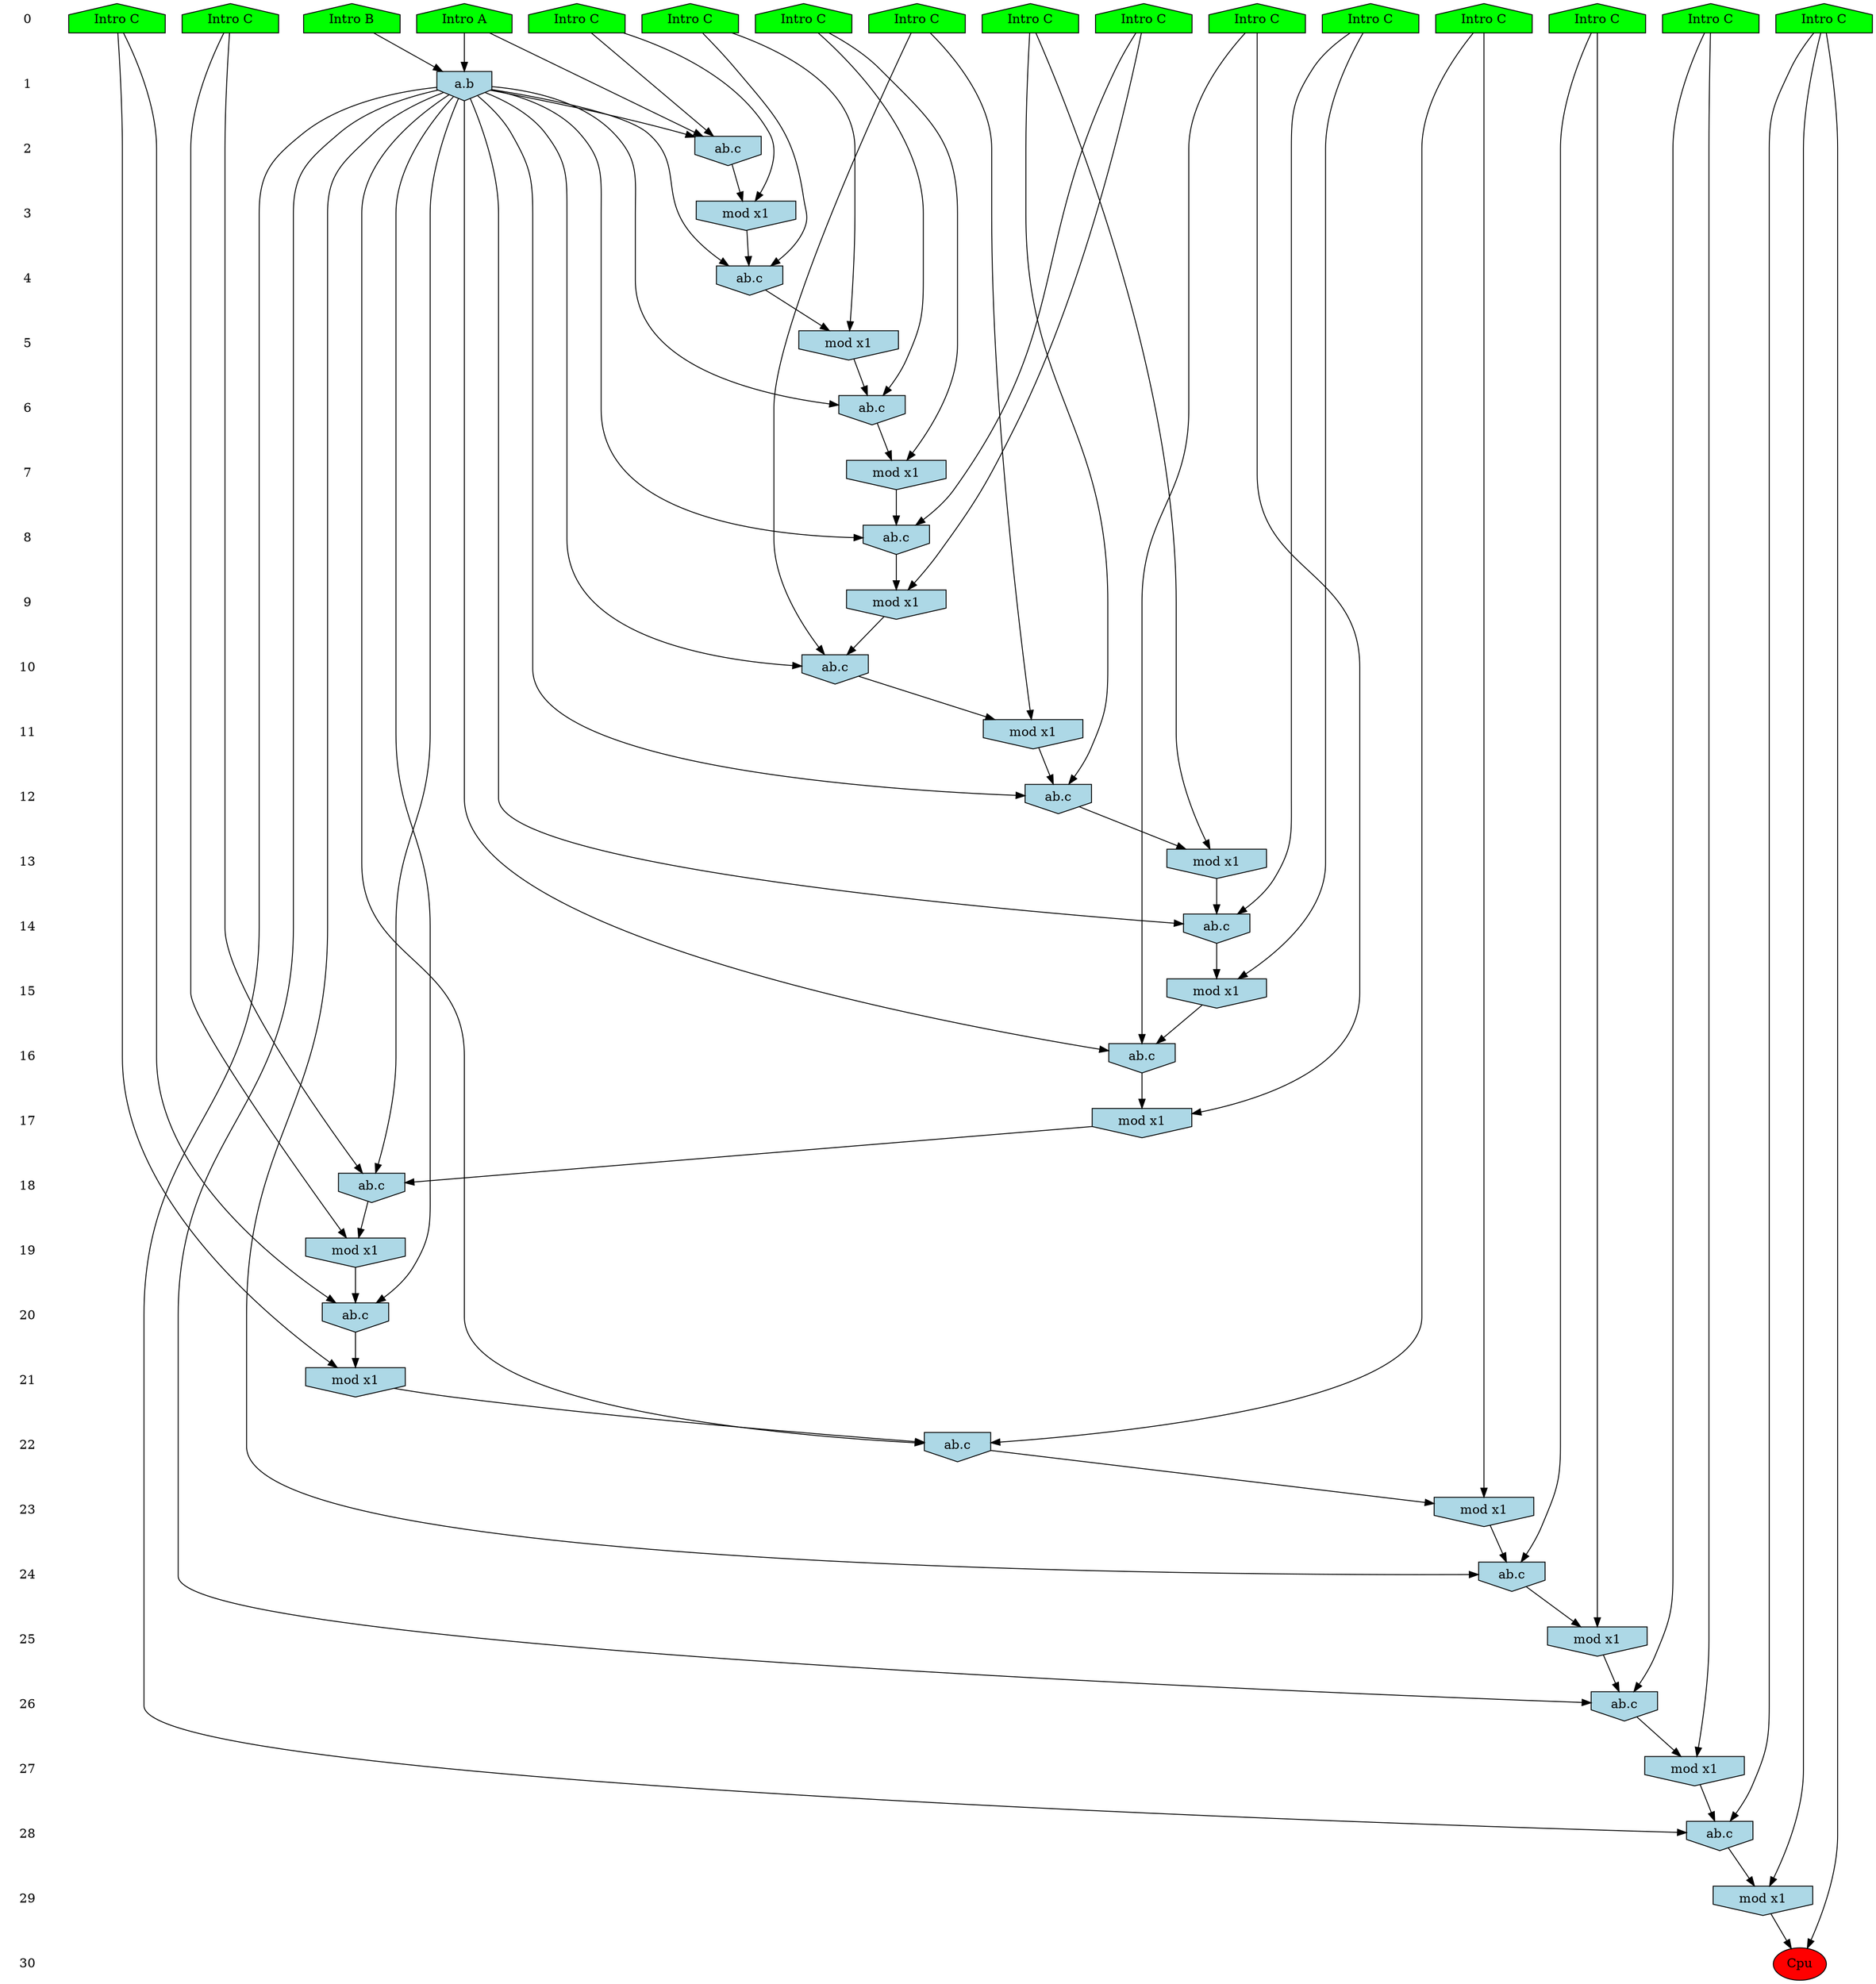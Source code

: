 /* Compression of 1 causal flows obtained in average at 2.027341E+01 t.u */
/* Compressed causal flows were: [3760] */
digraph G{
 ranksep=.5 ; 
{ rank = same ; "0" [shape=plaintext] ; node_1 [label ="Intro B", shape=house, style=filled, fillcolor=green] ;
node_2 [label ="Intro A", shape=house, style=filled, fillcolor=green] ;
node_3 [label ="Intro C", shape=house, style=filled, fillcolor=green] ;
node_4 [label ="Intro C", shape=house, style=filled, fillcolor=green] ;
node_5 [label ="Intro C", shape=house, style=filled, fillcolor=green] ;
node_6 [label ="Intro C", shape=house, style=filled, fillcolor=green] ;
node_7 [label ="Intro C", shape=house, style=filled, fillcolor=green] ;
node_8 [label ="Intro C", shape=house, style=filled, fillcolor=green] ;
node_9 [label ="Intro C", shape=house, style=filled, fillcolor=green] ;
node_10 [label ="Intro C", shape=house, style=filled, fillcolor=green] ;
node_11 [label ="Intro C", shape=house, style=filled, fillcolor=green] ;
node_12 [label ="Intro C", shape=house, style=filled, fillcolor=green] ;
node_13 [label ="Intro C", shape=house, style=filled, fillcolor=green] ;
node_14 [label ="Intro C", shape=house, style=filled, fillcolor=green] ;
node_15 [label ="Intro C", shape=house, style=filled, fillcolor=green] ;
node_16 [label ="Intro C", shape=house, style=filled, fillcolor=green] ;
}
{ rank = same ; "1" [shape=plaintext] ; node_17 [label="a.b", shape=invhouse, style=filled, fillcolor = lightblue] ;
}
{ rank = same ; "2" [shape=plaintext] ; node_18 [label="ab.c", shape=invhouse, style=filled, fillcolor = lightblue] ;
}
{ rank = same ; "3" [shape=plaintext] ; node_19 [label="mod x1", shape=invhouse, style=filled, fillcolor = lightblue] ;
}
{ rank = same ; "4" [shape=plaintext] ; node_20 [label="ab.c", shape=invhouse, style=filled, fillcolor = lightblue] ;
}
{ rank = same ; "5" [shape=plaintext] ; node_21 [label="mod x1", shape=invhouse, style=filled, fillcolor = lightblue] ;
}
{ rank = same ; "6" [shape=plaintext] ; node_22 [label="ab.c", shape=invhouse, style=filled, fillcolor = lightblue] ;
}
{ rank = same ; "7" [shape=plaintext] ; node_23 [label="mod x1", shape=invhouse, style=filled, fillcolor = lightblue] ;
}
{ rank = same ; "8" [shape=plaintext] ; node_24 [label="ab.c", shape=invhouse, style=filled, fillcolor = lightblue] ;
}
{ rank = same ; "9" [shape=plaintext] ; node_25 [label="mod x1", shape=invhouse, style=filled, fillcolor = lightblue] ;
}
{ rank = same ; "10" [shape=plaintext] ; node_26 [label="ab.c", shape=invhouse, style=filled, fillcolor = lightblue] ;
}
{ rank = same ; "11" [shape=plaintext] ; node_27 [label="mod x1", shape=invhouse, style=filled, fillcolor = lightblue] ;
}
{ rank = same ; "12" [shape=plaintext] ; node_28 [label="ab.c", shape=invhouse, style=filled, fillcolor = lightblue] ;
}
{ rank = same ; "13" [shape=plaintext] ; node_29 [label="mod x1", shape=invhouse, style=filled, fillcolor = lightblue] ;
}
{ rank = same ; "14" [shape=plaintext] ; node_30 [label="ab.c", shape=invhouse, style=filled, fillcolor = lightblue] ;
}
{ rank = same ; "15" [shape=plaintext] ; node_31 [label="mod x1", shape=invhouse, style=filled, fillcolor = lightblue] ;
}
{ rank = same ; "16" [shape=plaintext] ; node_32 [label="ab.c", shape=invhouse, style=filled, fillcolor = lightblue] ;
}
{ rank = same ; "17" [shape=plaintext] ; node_33 [label="mod x1", shape=invhouse, style=filled, fillcolor = lightblue] ;
}
{ rank = same ; "18" [shape=plaintext] ; node_34 [label="ab.c", shape=invhouse, style=filled, fillcolor = lightblue] ;
}
{ rank = same ; "19" [shape=plaintext] ; node_35 [label="mod x1", shape=invhouse, style=filled, fillcolor = lightblue] ;
}
{ rank = same ; "20" [shape=plaintext] ; node_36 [label="ab.c", shape=invhouse, style=filled, fillcolor = lightblue] ;
}
{ rank = same ; "21" [shape=plaintext] ; node_37 [label="mod x1", shape=invhouse, style=filled, fillcolor = lightblue] ;
}
{ rank = same ; "22" [shape=plaintext] ; node_38 [label="ab.c", shape=invhouse, style=filled, fillcolor = lightblue] ;
}
{ rank = same ; "23" [shape=plaintext] ; node_39 [label="mod x1", shape=invhouse, style=filled, fillcolor = lightblue] ;
}
{ rank = same ; "24" [shape=plaintext] ; node_40 [label="ab.c", shape=invhouse, style=filled, fillcolor = lightblue] ;
}
{ rank = same ; "25" [shape=plaintext] ; node_41 [label="mod x1", shape=invhouse, style=filled, fillcolor = lightblue] ;
}
{ rank = same ; "26" [shape=plaintext] ; node_42 [label="ab.c", shape=invhouse, style=filled, fillcolor = lightblue] ;
}
{ rank = same ; "27" [shape=plaintext] ; node_43 [label="mod x1", shape=invhouse, style=filled, fillcolor = lightblue] ;
}
{ rank = same ; "28" [shape=plaintext] ; node_44 [label="ab.c", shape=invhouse, style=filled, fillcolor = lightblue] ;
}
{ rank = same ; "29" [shape=plaintext] ; node_45 [label="mod x1", shape=invhouse, style=filled, fillcolor = lightblue] ;
}
{ rank = same ; "30" [shape=plaintext] ; node_46 [label ="Cpu", style=filled, fillcolor=red] ;
}
"0" -> "1" [style="invis"]; 
"1" -> "2" [style="invis"]; 
"2" -> "3" [style="invis"]; 
"3" -> "4" [style="invis"]; 
"4" -> "5" [style="invis"]; 
"5" -> "6" [style="invis"]; 
"6" -> "7" [style="invis"]; 
"7" -> "8" [style="invis"]; 
"8" -> "9" [style="invis"]; 
"9" -> "10" [style="invis"]; 
"10" -> "11" [style="invis"]; 
"11" -> "12" [style="invis"]; 
"12" -> "13" [style="invis"]; 
"13" -> "14" [style="invis"]; 
"14" -> "15" [style="invis"]; 
"15" -> "16" [style="invis"]; 
"16" -> "17" [style="invis"]; 
"17" -> "18" [style="invis"]; 
"18" -> "19" [style="invis"]; 
"19" -> "20" [style="invis"]; 
"20" -> "21" [style="invis"]; 
"21" -> "22" [style="invis"]; 
"22" -> "23" [style="invis"]; 
"23" -> "24" [style="invis"]; 
"24" -> "25" [style="invis"]; 
"25" -> "26" [style="invis"]; 
"26" -> "27" [style="invis"]; 
"27" -> "28" [style="invis"]; 
"28" -> "29" [style="invis"]; 
"29" -> "30" [style="invis"]; 
node_1 -> node_17
node_2 -> node_17
node_2 -> node_18
node_5 -> node_18
node_17 -> node_18
node_5 -> node_19
node_18 -> node_19
node_4 -> node_20
node_17 -> node_20
node_19 -> node_20
node_4 -> node_21
node_20 -> node_21
node_10 -> node_22
node_17 -> node_22
node_21 -> node_22
node_10 -> node_23
node_22 -> node_23
node_7 -> node_24
node_17 -> node_24
node_23 -> node_24
node_7 -> node_25
node_24 -> node_25
node_15 -> node_26
node_17 -> node_26
node_25 -> node_26
node_15 -> node_27
node_26 -> node_27
node_6 -> node_28
node_17 -> node_28
node_27 -> node_28
node_6 -> node_29
node_28 -> node_29
node_9 -> node_30
node_17 -> node_30
node_29 -> node_30
node_9 -> node_31
node_30 -> node_31
node_11 -> node_32
node_17 -> node_32
node_31 -> node_32
node_11 -> node_33
node_32 -> node_33
node_8 -> node_34
node_17 -> node_34
node_33 -> node_34
node_8 -> node_35
node_34 -> node_35
node_14 -> node_36
node_17 -> node_36
node_35 -> node_36
node_14 -> node_37
node_36 -> node_37
node_13 -> node_38
node_17 -> node_38
node_37 -> node_38
node_13 -> node_39
node_38 -> node_39
node_16 -> node_40
node_17 -> node_40
node_39 -> node_40
node_16 -> node_41
node_40 -> node_41
node_12 -> node_42
node_17 -> node_42
node_41 -> node_42
node_12 -> node_43
node_42 -> node_43
node_3 -> node_44
node_17 -> node_44
node_43 -> node_44
node_3 -> node_45
node_44 -> node_45
node_3 -> node_46
node_45 -> node_46
}
/*
 Dot generation time: 0.000223
*/
